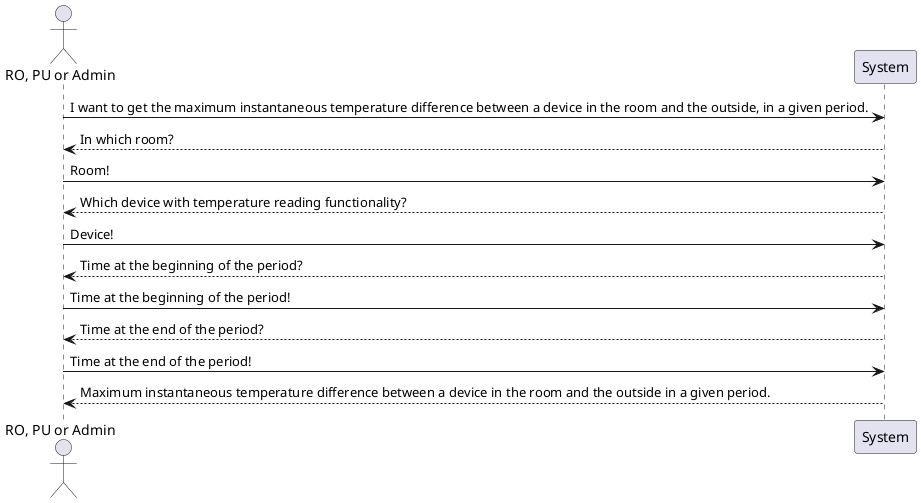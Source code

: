 @startuml
!pragma layout smetana
actor "RO, PU or Admin" as User
participant System

User -> System: I want to get the maximum instantaneous temperature difference between a device in the room and the outside, in a given period.

System --> User: In which room?

User -> System: Room!

System --> User: Which device with temperature reading functionality?

User -> System: Device!

System --> User : Time at the beginning of the period?

User -> System: Time at the beginning of the period!

System --> User : Time at the end of the period?

User -> System: Time at the end of the period!

System --> User: Maximum instantaneous temperature difference between a device in the room and the outside in a given period.

@enduml